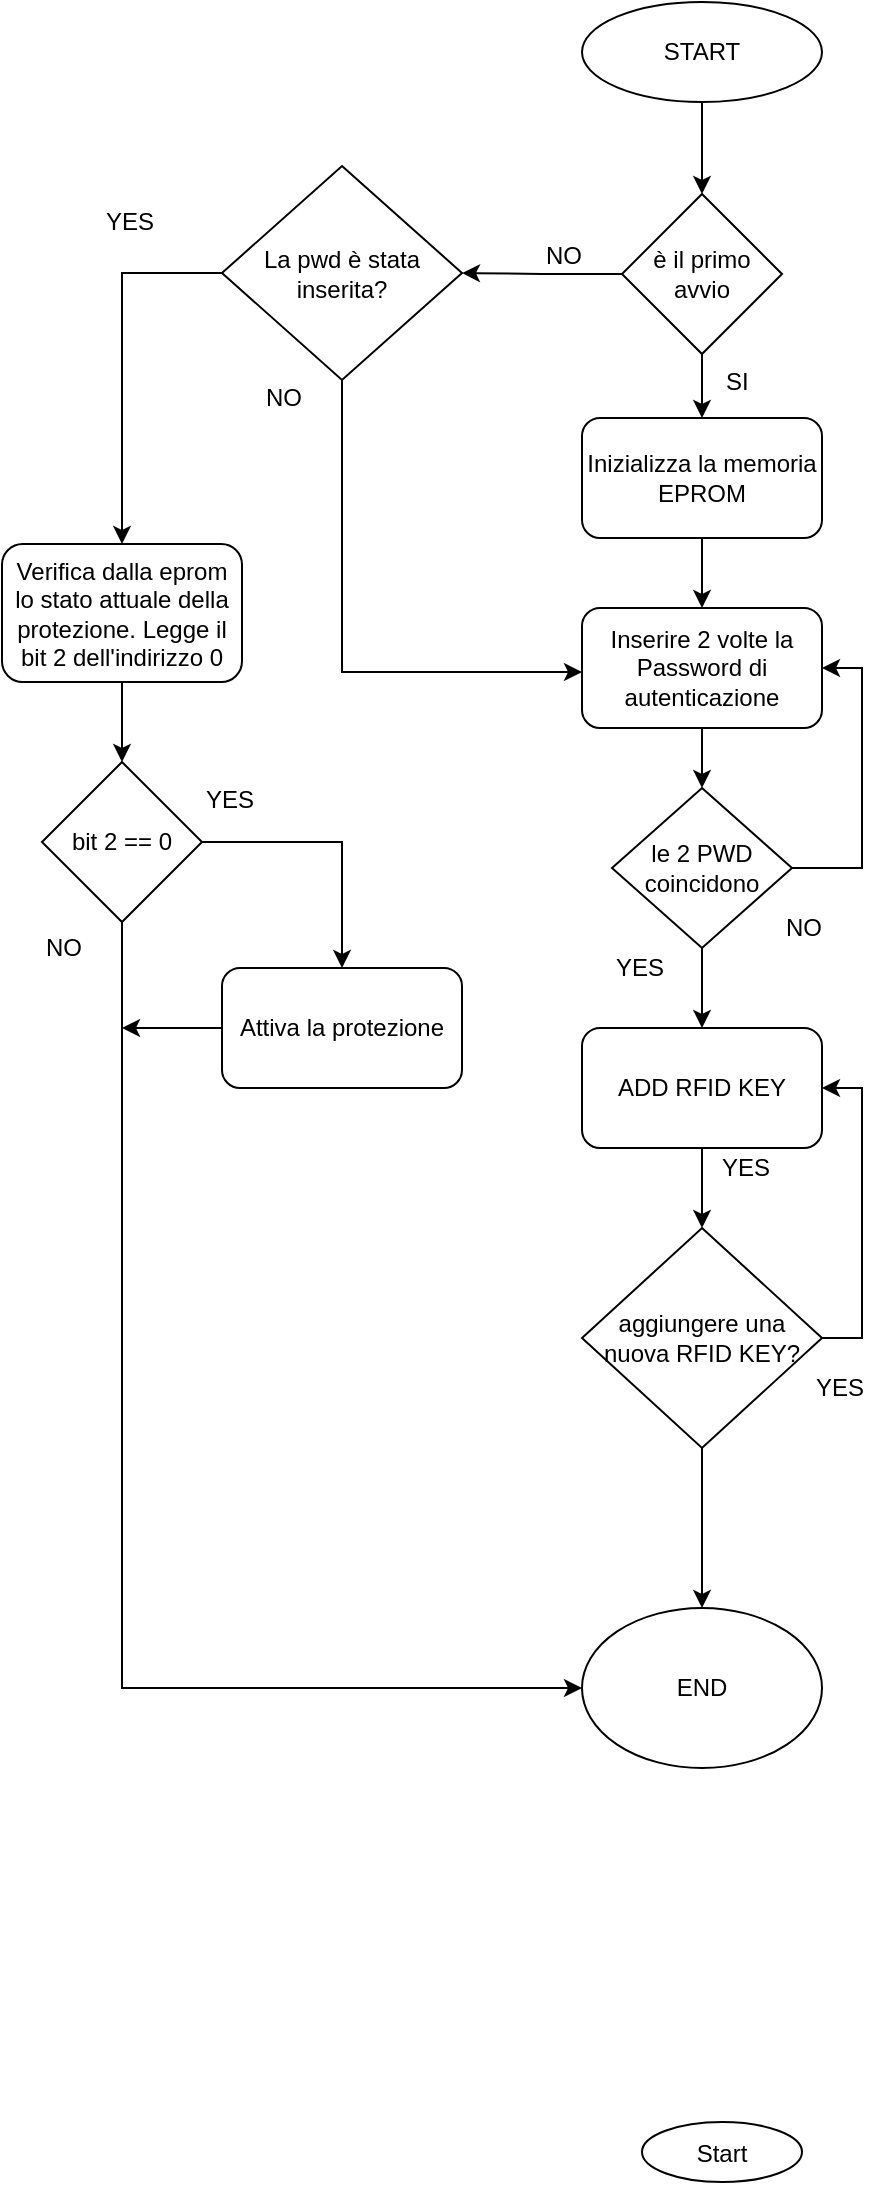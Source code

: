 <mxfile version="11.3.1" type="github" pages="1"><diagram id="GzJ5kb_HZyxEJcBnKKYt" name="Page-1"><mxGraphModel dx="981" dy="511" grid="1" gridSize="10" guides="1" tooltips="1" connect="1" arrows="1" fold="1" page="1" pageScale="1" pageWidth="827" pageHeight="1169" math="0" shadow="0"><root><mxCell id="0"/><mxCell id="1" parent="0"/><mxCell id="JQCsbGnRsWV4-WamZks8-3" style="edgeStyle=orthogonalEdgeStyle;rounded=0;orthogonalLoop=1;jettySize=auto;html=1;entryX=0.5;entryY=0;entryDx=0;entryDy=0;" parent="1" source="JQCsbGnRsWV4-WamZks8-1" target="JQCsbGnRsWV4-WamZks8-2" edge="1"><mxGeometry relative="1" as="geometry"/></mxCell><mxCell id="JQCsbGnRsWV4-WamZks8-1" value="START" style="ellipse;whiteSpace=wrap;html=1;" parent="1" vertex="1"><mxGeometry x="390" y="140" width="120" height="50" as="geometry"/></mxCell><mxCell id="93fKd7a6iv3vn6x5iEPO-3" style="edgeStyle=orthogonalEdgeStyle;rounded=0;orthogonalLoop=1;jettySize=auto;html=1;exitX=0.5;exitY=1;exitDx=0;exitDy=0;entryX=0.5;entryY=0;entryDx=0;entryDy=0;" edge="1" parent="1" source="JQCsbGnRsWV4-WamZks8-2" target="93fKd7a6iv3vn6x5iEPO-2"><mxGeometry relative="1" as="geometry"/></mxCell><mxCell id="93fKd7a6iv3vn6x5iEPO-16" value="" style="edgeStyle=orthogonalEdgeStyle;rounded=0;orthogonalLoop=1;jettySize=auto;html=1;" edge="1" parent="1" source="JQCsbGnRsWV4-WamZks8-2" target="93fKd7a6iv3vn6x5iEPO-15"><mxGeometry relative="1" as="geometry"/></mxCell><mxCell id="JQCsbGnRsWV4-WamZks8-2" value="è il primo avvio" style="rhombus;whiteSpace=wrap;html=1;" parent="1" vertex="1"><mxGeometry x="410" y="236" width="80" height="80" as="geometry"/></mxCell><mxCell id="93fKd7a6iv3vn6x5iEPO-17" style="edgeStyle=orthogonalEdgeStyle;rounded=0;orthogonalLoop=1;jettySize=auto;html=1;entryX=0;entryY=0.633;entryDx=0;entryDy=0;entryPerimeter=0;" edge="1" parent="1"><mxGeometry relative="1" as="geometry"><mxPoint x="270" y="327" as="sourcePoint"/><mxPoint x="390" y="475" as="targetPoint"/><Array as="points"><mxPoint x="270" y="475"/></Array></mxGeometry></mxCell><mxCell id="93fKd7a6iv3vn6x5iEPO-24" style="edgeStyle=orthogonalEdgeStyle;rounded=0;orthogonalLoop=1;jettySize=auto;html=1;entryX=0.5;entryY=0;entryDx=0;entryDy=0;" edge="1" parent="1" source="93fKd7a6iv3vn6x5iEPO-15" target="93fKd7a6iv3vn6x5iEPO-23"><mxGeometry relative="1" as="geometry"><Array as="points"><mxPoint x="160" y="275"/></Array></mxGeometry></mxCell><mxCell id="93fKd7a6iv3vn6x5iEPO-15" value="La pwd è stata inserita?" style="rhombus;whiteSpace=wrap;html=1;" vertex="1" parent="1"><mxGeometry x="210" y="222" width="120" height="107" as="geometry"/></mxCell><mxCell id="JQCsbGnRsWV4-WamZks8-6" value="NO" style="text;html=1;resizable=0;points=[];autosize=1;align=left;verticalAlign=top;spacingTop=-4;" parent="1" vertex="1"><mxGeometry x="370" y="257" width="30" height="20" as="geometry"/></mxCell><mxCell id="JQCsbGnRsWV4-WamZks8-9" value="SI" style="text;html=1;resizable=0;points=[];autosize=1;align=left;verticalAlign=top;spacingTop=-4;" parent="1" vertex="1"><mxGeometry x="460" y="320" width="30" height="20" as="geometry"/></mxCell><mxCell id="JQCsbGnRsWV4-WamZks8-13" value="NO" style="text;html=1;resizable=0;points=[];autosize=1;align=left;verticalAlign=top;spacingTop=-4;" parent="1" vertex="1"><mxGeometry x="230" y="328" width="30" height="20" as="geometry"/></mxCell><mxCell id="ACOr25gVCpzw2QxYrwrL-36" style="edgeStyle=orthogonalEdgeStyle;rounded=0;orthogonalLoop=1;jettySize=auto;html=1;entryX=0.5;entryY=0;entryDx=0;entryDy=0;" parent="1" source="ACOr25gVCpzw2QxYrwrL-3" target="ACOr25gVCpzw2QxYrwrL-35" edge="1"><mxGeometry relative="1" as="geometry"/></mxCell><mxCell id="ACOr25gVCpzw2QxYrwrL-3" value="ADD RFID KEY" style="rounded=1;whiteSpace=wrap;html=1;" parent="1" vertex="1"><mxGeometry x="390" y="653" width="120" height="60" as="geometry"/></mxCell><mxCell id="ACOr25gVCpzw2QxYrwrL-33" value="YES" style="text;html=1;resizable=0;points=[];autosize=1;align=left;verticalAlign=top;spacingTop=-4;" parent="1" vertex="1"><mxGeometry x="405" y="613" width="40" height="20" as="geometry"/></mxCell><mxCell id="ACOr25gVCpzw2QxYrwrL-37" style="edgeStyle=orthogonalEdgeStyle;rounded=0;orthogonalLoop=1;jettySize=auto;html=1;entryX=0.5;entryY=0;entryDx=0;entryDy=0;" parent="1" source="ACOr25gVCpzw2QxYrwrL-35" target="ufUKAyT2OznpqBrO6CIl-1" edge="1"><mxGeometry relative="1" as="geometry"><mxPoint x="450" y="1014" as="targetPoint"/></mxGeometry></mxCell><mxCell id="93fKd7a6iv3vn6x5iEPO-14" style="edgeStyle=orthogonalEdgeStyle;rounded=0;orthogonalLoop=1;jettySize=auto;html=1;entryX=1;entryY=0.5;entryDx=0;entryDy=0;" edge="1" parent="1" source="ACOr25gVCpzw2QxYrwrL-35" target="ACOr25gVCpzw2QxYrwrL-3"><mxGeometry relative="1" as="geometry"><Array as="points"><mxPoint x="530" y="808"/><mxPoint x="530" y="683"/></Array></mxGeometry></mxCell><mxCell id="ACOr25gVCpzw2QxYrwrL-35" value="aggiungere una nuova RFID KEY?" style="rhombus;whiteSpace=wrap;html=1;" parent="1" vertex="1"><mxGeometry x="390" y="753" width="120" height="110" as="geometry"/></mxCell><mxCell id="ACOr25gVCpzw2QxYrwrL-40" value="YES" style="text;html=1;resizable=0;points=[];autosize=1;align=left;verticalAlign=top;spacingTop=-4;" parent="1" vertex="1"><mxGeometry x="505" y="823" width="40" height="20" as="geometry"/></mxCell><mxCell id="ACOr25gVCpzw2QxYrwrL-41" value="NO" style="text;html=1;resizable=0;points=[];autosize=1;align=left;verticalAlign=top;spacingTop=-4;" parent="1" vertex="1"><mxGeometry x="449" y="951" width="30" height="20" as="geometry"/></mxCell><mxCell id="ACOr25gVCpzw2QxYrwrL-46" value="NO" style="text;html=1;resizable=0;points=[];autosize=1;align=left;verticalAlign=top;spacingTop=-4;" parent="1" vertex="1"><mxGeometry x="490" y="593" width="30" height="20" as="geometry"/></mxCell><mxCell id="ACOr25gVCpzw2QxYrwrL-48" value="YES" style="text;html=1;resizable=0;points=[];autosize=1;align=left;verticalAlign=top;spacingTop=-4;" parent="1" vertex="1"><mxGeometry x="458" y="713" width="40" height="20" as="geometry"/></mxCell><mxCell id="ufUKAyT2OznpqBrO6CIl-1" value="END" style="ellipse;whiteSpace=wrap;html=1;" parent="1" vertex="1"><mxGeometry x="390" y="943" width="120" height="80" as="geometry"/></mxCell><mxCell id="93fKd7a6iv3vn6x5iEPO-5" value="" style="edgeStyle=orthogonalEdgeStyle;rounded=0;orthogonalLoop=1;jettySize=auto;html=1;" edge="1" parent="1" source="93fKd7a6iv3vn6x5iEPO-2" target="93fKd7a6iv3vn6x5iEPO-4"><mxGeometry relative="1" as="geometry"/></mxCell><mxCell id="93fKd7a6iv3vn6x5iEPO-2" value="Inizializza la memoria EPROM " style="rounded=1;whiteSpace=wrap;html=1;" vertex="1" parent="1"><mxGeometry x="390" y="348" width="120" height="60" as="geometry"/></mxCell><mxCell id="93fKd7a6iv3vn6x5iEPO-11" value="" style="edgeStyle=orthogonalEdgeStyle;rounded=0;orthogonalLoop=1;jettySize=auto;html=1;" edge="1" parent="1" source="93fKd7a6iv3vn6x5iEPO-4" target="93fKd7a6iv3vn6x5iEPO-10"><mxGeometry relative="1" as="geometry"/></mxCell><mxCell id="93fKd7a6iv3vn6x5iEPO-4" value="Inserire 2 volte la Password di autenticazione" style="rounded=1;whiteSpace=wrap;html=1;" vertex="1" parent="1"><mxGeometry x="390" y="443" width="120" height="60" as="geometry"/></mxCell><mxCell id="93fKd7a6iv3vn6x5iEPO-12" style="edgeStyle=orthogonalEdgeStyle;rounded=0;orthogonalLoop=1;jettySize=auto;html=1;entryX=1;entryY=0.5;entryDx=0;entryDy=0;" edge="1" parent="1" source="93fKd7a6iv3vn6x5iEPO-10" target="93fKd7a6iv3vn6x5iEPO-4"><mxGeometry relative="1" as="geometry"><Array as="points"><mxPoint x="530" y="573"/><mxPoint x="530" y="473"/></Array></mxGeometry></mxCell><mxCell id="93fKd7a6iv3vn6x5iEPO-13" style="edgeStyle=orthogonalEdgeStyle;rounded=0;orthogonalLoop=1;jettySize=auto;html=1;entryX=0.5;entryY=0;entryDx=0;entryDy=0;" edge="1" parent="1" source="93fKd7a6iv3vn6x5iEPO-10" target="ACOr25gVCpzw2QxYrwrL-3"><mxGeometry relative="1" as="geometry"/></mxCell><mxCell id="93fKd7a6iv3vn6x5iEPO-10" value="le 2 PWD coincidono" style="rhombus;whiteSpace=wrap;html=1;" vertex="1" parent="1"><mxGeometry x="405" y="533" width="90" height="80" as="geometry"/></mxCell><mxCell id="93fKd7a6iv3vn6x5iEPO-19" value="YES" style="text;html=1;resizable=0;points=[];autosize=1;align=left;verticalAlign=top;spacingTop=-4;" vertex="1" parent="1"><mxGeometry x="150" y="240" width="40" height="20" as="geometry"/></mxCell><mxCell id="93fKd7a6iv3vn6x5iEPO-22" value="Start" style="ellipse" vertex="1" parent="1"><mxGeometry x="420" y="1200" width="80" height="30" as="geometry"/></mxCell><mxCell id="93fKd7a6iv3vn6x5iEPO-29" value="" style="edgeStyle=orthogonalEdgeStyle;rounded=0;orthogonalLoop=1;jettySize=auto;html=1;" edge="1" parent="1" source="93fKd7a6iv3vn6x5iEPO-23" target="93fKd7a6iv3vn6x5iEPO-26"><mxGeometry relative="1" as="geometry"/></mxCell><mxCell id="93fKd7a6iv3vn6x5iEPO-23" value="Verifica dalla eprom lo stato attuale della protezione. Legge il bit 2 dell'indirizzo 0" style="rounded=1;whiteSpace=wrap;html=1;" vertex="1" parent="1"><mxGeometry x="100" y="411" width="120" height="69" as="geometry"/></mxCell><mxCell id="93fKd7a6iv3vn6x5iEPO-31" style="edgeStyle=orthogonalEdgeStyle;rounded=0;orthogonalLoop=1;jettySize=auto;html=1;exitX=1;exitY=0.5;exitDx=0;exitDy=0;entryX=0.5;entryY=0;entryDx=0;entryDy=0;" edge="1" parent="1" source="93fKd7a6iv3vn6x5iEPO-26" target="93fKd7a6iv3vn6x5iEPO-27"><mxGeometry relative="1" as="geometry"/></mxCell><mxCell id="93fKd7a6iv3vn6x5iEPO-33" value="" style="edgeStyle=orthogonalEdgeStyle;rounded=0;orthogonalLoop=1;jettySize=auto;html=1;entryX=0;entryY=0.5;entryDx=0;entryDy=0;" edge="1" parent="1" source="93fKd7a6iv3vn6x5iEPO-26" target="ufUKAyT2OznpqBrO6CIl-1"><mxGeometry relative="1" as="geometry"><mxPoint x="160" y="680" as="targetPoint"/><Array as="points"><mxPoint x="160" y="983"/></Array></mxGeometry></mxCell><mxCell id="93fKd7a6iv3vn6x5iEPO-26" value="bit 2 == 0" style="rhombus;whiteSpace=wrap;html=1;" vertex="1" parent="1"><mxGeometry x="120" y="520" width="80" height="80" as="geometry"/></mxCell><mxCell id="93fKd7a6iv3vn6x5iEPO-34" style="edgeStyle=orthogonalEdgeStyle;rounded=0;orthogonalLoop=1;jettySize=auto;html=1;" edge="1" parent="1" source="93fKd7a6iv3vn6x5iEPO-27"><mxGeometry relative="1" as="geometry"><mxPoint x="160" y="653" as="targetPoint"/></mxGeometry></mxCell><mxCell id="93fKd7a6iv3vn6x5iEPO-27" value="Attiva la protezione" style="rounded=1;whiteSpace=wrap;html=1;" vertex="1" parent="1"><mxGeometry x="210" y="623" width="120" height="60" as="geometry"/></mxCell><mxCell id="93fKd7a6iv3vn6x5iEPO-30" value="YES" style="text;html=1;resizable=0;points=[];autosize=1;align=left;verticalAlign=top;spacingTop=-4;" vertex="1" parent="1"><mxGeometry x="200" y="529" width="40" height="20" as="geometry"/></mxCell><mxCell id="93fKd7a6iv3vn6x5iEPO-35" value="NO" style="text;html=1;resizable=0;points=[];autosize=1;align=left;verticalAlign=top;spacingTop=-4;" vertex="1" parent="1"><mxGeometry x="120" y="603" width="30" height="20" as="geometry"/></mxCell></root></mxGraphModel></diagram></mxfile>